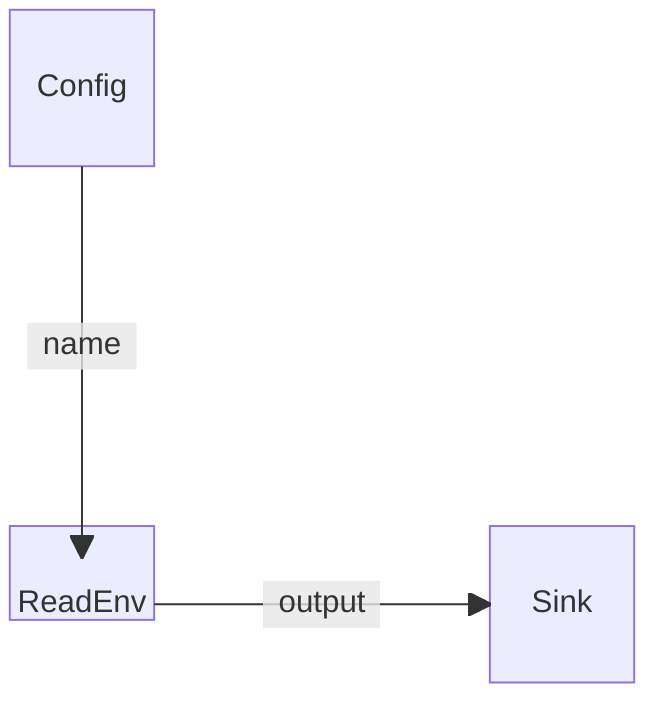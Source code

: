 block-beta
    columns 4
    Config space:3
    space:4
    space:4
    ReadEnv space:2 Sink
    Config-- "name" -->ReadEnv
    ReadEnv-- "output" -->Sink

    classDef block height:48px,padding:8px;
    classDef hidden visibility:none;
    class ReadEnv block
    class Config hidden
    class Sink hidden
